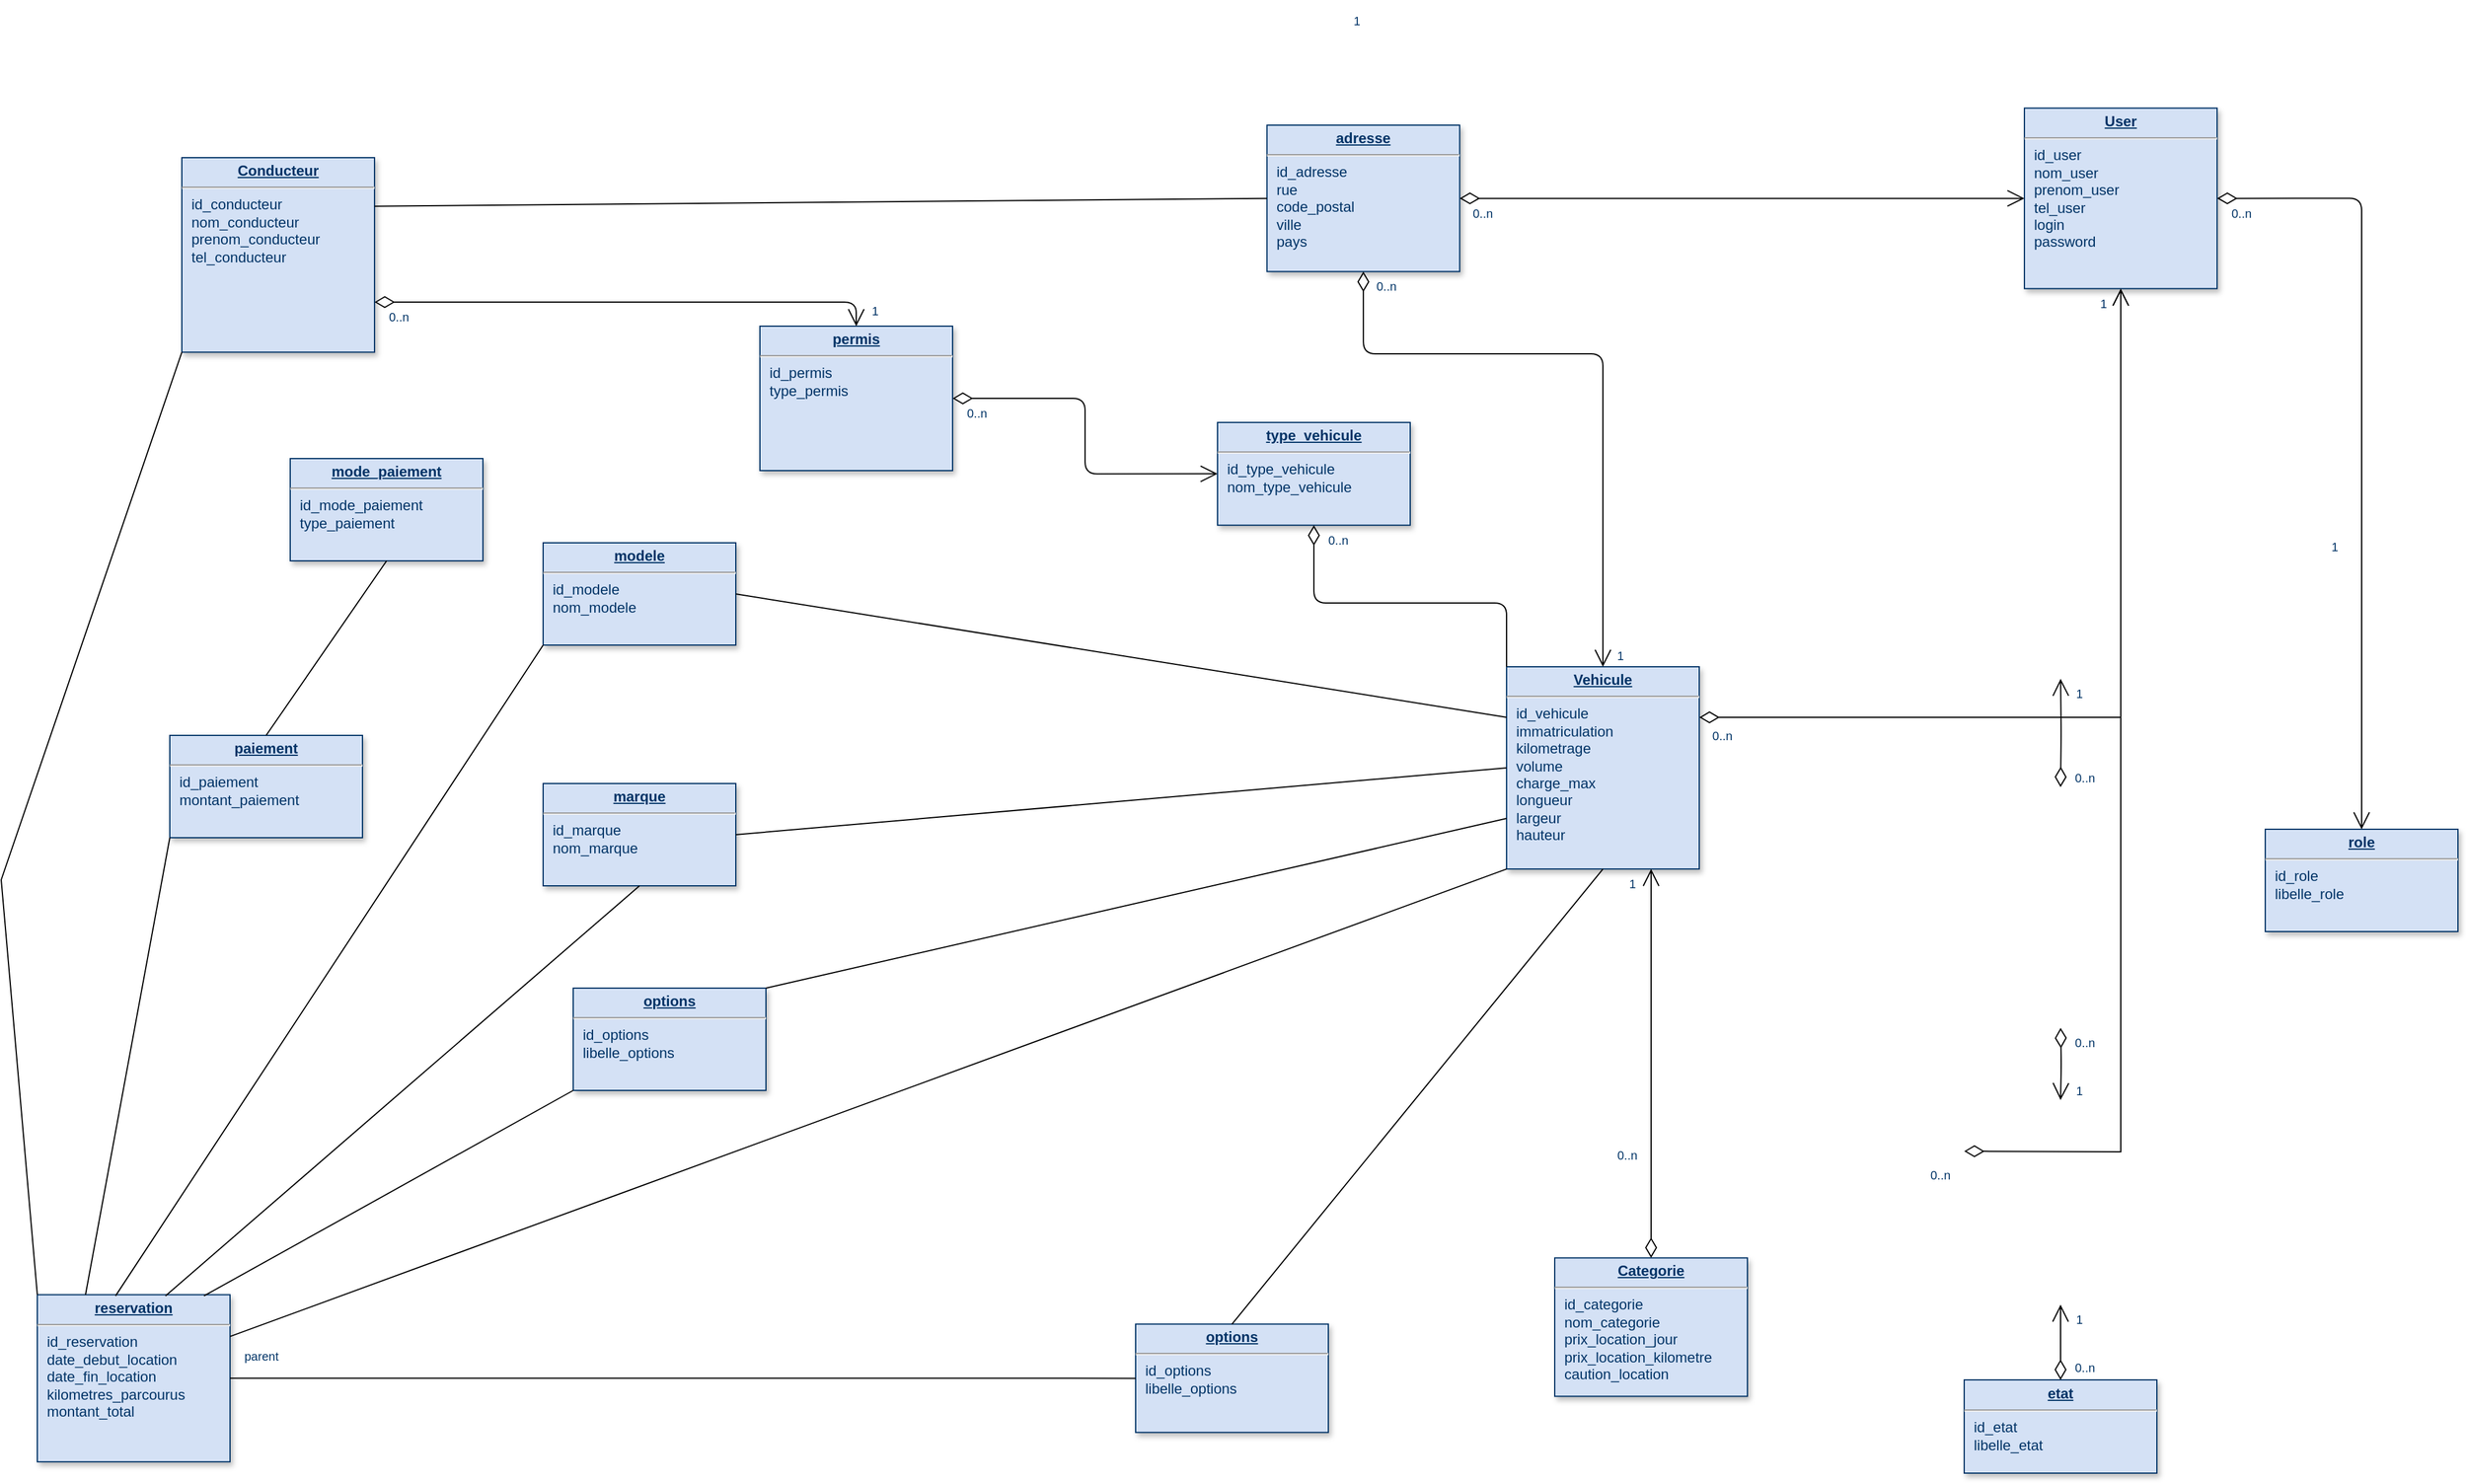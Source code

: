 <mxfile version="22.0.3" type="device">
  <diagram name="Page-1" id="efa7a0a1-bf9b-a30e-e6df-94a7791c09e9">
    <mxGraphModel dx="2072" dy="2181" grid="1" gridSize="10" guides="1" tooltips="1" connect="1" arrows="1" fold="1" page="1" pageScale="1" pageWidth="1169" pageHeight="827" background="none" math="0" shadow="0">
      <root>
        <mxCell id="0" />
        <mxCell id="1" parent="0" />
        <mxCell id="19" value="&lt;p style=&quot;margin: 0px; margin-top: 4px; text-align: center; text-decoration: underline;&quot;&gt;&lt;strong&gt;permis&lt;/strong&gt;&lt;/p&gt;&lt;hr&gt;&lt;p style=&quot;margin: 0px; margin-left: 8px;&quot;&gt;id_permis&lt;br&gt;type_permis&lt;/p&gt;&lt;p style=&quot;margin: 0px; margin-left: 8px;&quot;&gt;&lt;br&gt;&lt;/p&gt;" style="verticalAlign=top;align=left;overflow=fill;fontSize=12;fontFamily=Helvetica;html=1;strokeColor=#003366;shadow=1;fillColor=#D4E1F5;fontColor=#003366" parent="1" vertex="1">
          <mxGeometry x="740.0" y="50.0" width="160" height="120" as="geometry" />
        </mxCell>
        <mxCell id="21" value="&lt;p style=&quot;margin: 0px; margin-top: 4px; text-align: center; text-decoration: underline;&quot;&gt;&lt;strong&gt;mode_paiement&lt;/strong&gt;&lt;/p&gt;&lt;hr&gt;&lt;p style=&quot;margin: 0px; margin-left: 8px;&quot;&gt;id_mode_paiement&lt;/p&gt;&lt;p style=&quot;margin: 0px; margin-left: 8px;&quot;&gt;type_paiement&lt;/p&gt;&lt;p style=&quot;margin: 0px; margin-left: 8px;&quot;&gt;&lt;br&gt;&lt;/p&gt;" style="verticalAlign=top;align=left;overflow=fill;fontSize=12;fontFamily=Helvetica;html=1;strokeColor=#003366;shadow=1;fillColor=#D4E1F5;fontColor=#003366" parent="1" vertex="1">
          <mxGeometry x="350" y="160" width="160" height="85" as="geometry" />
        </mxCell>
        <mxCell id="22" value="&lt;p style=&quot;margin: 0px; margin-top: 4px; text-align: center; text-decoration: underline;&quot;&gt;&lt;strong&gt;User&lt;/strong&gt;&lt;/p&gt;&lt;hr&gt;&lt;p style=&quot;margin: 0px; margin-left: 8px;&quot;&gt;id_user&lt;/p&gt;&lt;p style=&quot;margin: 0px; margin-left: 8px;&quot;&gt;nom_user&lt;/p&gt;&lt;p style=&quot;margin: 0px; margin-left: 8px;&quot;&gt;prenom_user&lt;/p&gt;&lt;p style=&quot;margin: 0px; margin-left: 8px;&quot;&gt;tel_user&lt;/p&gt;&lt;p style=&quot;margin: 0px; margin-left: 8px;&quot;&gt;login&lt;/p&gt;&lt;p style=&quot;margin: 0px; margin-left: 8px;&quot;&gt;password&lt;/p&gt;" style="verticalAlign=top;align=left;overflow=fill;fontSize=12;fontFamily=Helvetica;html=1;strokeColor=#003366;shadow=1;fillColor=#D4E1F5;fontColor=#003366" parent="1" vertex="1">
          <mxGeometry x="1790" y="-131.18" width="160" height="150" as="geometry" />
        </mxCell>
        <mxCell id="23" value="&lt;p style=&quot;margin: 0px; margin-top: 4px; text-align: center; text-decoration: underline;&quot;&gt;&lt;strong&gt;adresse&lt;/strong&gt;&lt;/p&gt;&lt;hr&gt;&lt;p style=&quot;margin: 0px; margin-left: 8px;&quot;&gt;id_adresse&lt;/p&gt;&lt;p style=&quot;margin: 0px; margin-left: 8px;&quot;&gt;rue&lt;/p&gt;&lt;p style=&quot;margin: 0px; margin-left: 8px;&quot;&gt;code_postal&lt;/p&gt;&lt;p style=&quot;margin: 0px; margin-left: 8px;&quot;&gt;ville&lt;/p&gt;&lt;p style=&quot;margin: 0px; margin-left: 8px;&quot;&gt;pays&lt;br&gt;&lt;/p&gt;" style="verticalAlign=top;align=left;overflow=fill;fontSize=12;fontFamily=Helvetica;html=1;strokeColor=#003366;shadow=1;fillColor=#D4E1F5;fontColor=#003366" parent="1" vertex="1">
          <mxGeometry x="1161.08" y="-117" width="160" height="121.64" as="geometry" />
        </mxCell>
        <mxCell id="25" value="&lt;p style=&quot;margin: 0px; margin-top: 4px; text-align: center; text-decoration: underline;&quot;&gt;&lt;strong&gt;Conducteur&lt;/strong&gt;&lt;/p&gt;&lt;hr&gt;&lt;p style=&quot;margin: 0px; margin-left: 8px;&quot;&gt;&lt;span style=&quot;background-color: initial;&quot;&gt;id_conducteur&lt;/span&gt;&lt;/p&gt;&lt;p style=&quot;margin: 0px; margin-left: 8px;&quot;&gt;&lt;span style=&quot;background-color: initial;&quot;&gt;nom_conducteur&lt;/span&gt;&lt;br&gt;&lt;/p&gt;&lt;p style=&quot;margin: 0px; margin-left: 8px;&quot;&gt;prenom_conducteur&lt;/p&gt;&lt;p style=&quot;margin: 0px; margin-left: 8px;&quot;&gt;tel_conducteur&lt;/p&gt;&lt;p style=&quot;margin: 0px; margin-left: 8px;&quot;&gt;&lt;br&gt;&lt;/p&gt;" style="verticalAlign=top;align=left;overflow=fill;fontSize=12;fontFamily=Helvetica;html=1;strokeColor=#003366;shadow=1;fillColor=#D4E1F5;fontColor=#003366" parent="1" vertex="1">
          <mxGeometry x="260" y="-90" width="160" height="161.64" as="geometry" />
        </mxCell>
        <mxCell id="28" value="&lt;p style=&quot;margin: 0px; margin-top: 4px; text-align: center; text-decoration: underline;&quot;&gt;&lt;strong&gt;reservation&lt;/strong&gt;&lt;/p&gt;&lt;hr&gt;&lt;p style=&quot;margin: 0px; margin-left: 8px;&quot;&gt;id_reservation&lt;/p&gt;&lt;p style=&quot;margin: 0px; margin-left: 8px;&quot;&gt;date_debut_location&lt;/p&gt;&lt;p style=&quot;margin: 0px; margin-left: 8px;&quot;&gt;date_fin_location&lt;br&gt;&lt;/p&gt;&lt;p style=&quot;margin: 0px; margin-left: 8px;&quot;&gt;kilometres_parcourus&lt;/p&gt;&lt;p style=&quot;margin: 0px; margin-left: 8px;&quot;&gt;montant_total&lt;/p&gt;&lt;p style=&quot;margin: 0px; margin-left: 8px;&quot;&gt;&lt;br&gt;&lt;/p&gt;" style="verticalAlign=top;align=left;overflow=fill;fontSize=12;fontFamily=Helvetica;html=1;strokeColor=#003366;shadow=1;fillColor=#D4E1F5;fontColor=#003366" parent="1" vertex="1">
          <mxGeometry x="140" y="854.74" width="160" height="138.84" as="geometry" />
        </mxCell>
        <mxCell id="29" value="&lt;p style=&quot;margin: 0px; margin-top: 4px; text-align: center; text-decoration: underline;&quot;&gt;&lt;strong&gt;Vehicule&lt;/strong&gt;&lt;/p&gt;&lt;hr&gt;&lt;p style=&quot;margin: 0px; margin-left: 8px;&quot;&gt;id_vehicule&lt;/p&gt;&lt;p style=&quot;margin: 0px; margin-left: 8px;&quot;&gt;immatriculation&lt;/p&gt;&lt;p style=&quot;margin: 0px; margin-left: 8px;&quot;&gt;kilometrage&lt;/p&gt;&lt;p style=&quot;margin: 0px; margin-left: 8px;&quot;&gt;volume&lt;br&gt;&lt;/p&gt;&lt;p style=&quot;margin: 0px; margin-left: 8px;&quot;&gt;charge_max&lt;/p&gt;&lt;p style=&quot;margin: 0px; margin-left: 8px;&quot;&gt;longueur&lt;/p&gt;&lt;p style=&quot;margin: 0px; margin-left: 8px;&quot;&gt;largeur&lt;/p&gt;&lt;p style=&quot;margin: 0px; margin-left: 8px;&quot;&gt;hauteur&lt;/p&gt;&lt;p style=&quot;margin: 0px; margin-left: 8px;&quot;&gt;&lt;br&gt;&lt;/p&gt;" style="verticalAlign=top;align=left;overflow=fill;fontSize=12;fontFamily=Helvetica;html=1;strokeColor=#003366;shadow=1;fillColor=#D4E1F5;fontColor=#003366" parent="1" vertex="1">
          <mxGeometry x="1360" y="333" width="160" height="168.04" as="geometry" />
        </mxCell>
        <mxCell id="30" value="&lt;p style=&quot;margin: 0px; margin-top: 4px; text-align: center; text-decoration: underline;&quot;&gt;&lt;strong&gt;role&lt;/strong&gt;&lt;/p&gt;&lt;hr&gt;&lt;p style=&quot;margin: 0px; margin-left: 8px;&quot;&gt;id_role&lt;/p&gt;&lt;p style=&quot;margin: 0px; margin-left: 8px;&quot;&gt;&lt;span style=&quot;background-color: initial;&quot;&gt;libelle_role&lt;/span&gt;&lt;br&gt;&lt;/p&gt;&lt;p style=&quot;margin: 0px; margin-left: 8px;&quot;&gt;&lt;br&gt;&lt;/p&gt;" style="verticalAlign=top;align=left;overflow=fill;fontSize=12;fontFamily=Helvetica;html=1;strokeColor=#003366;shadow=1;fillColor=#D4E1F5;fontColor=#003366" parent="1" vertex="1">
          <mxGeometry x="1990" y="468" width="160" height="85" as="geometry" />
        </mxCell>
        <mxCell id="31" value="&lt;p style=&quot;margin: 0px; margin-top: 4px; text-align: center; text-decoration: underline;&quot;&gt;&lt;strong&gt;etat&lt;/strong&gt;&lt;/p&gt;&lt;hr&gt;&lt;p style=&quot;margin: 0px; margin-left: 8px;&quot;&gt;id_etat&lt;/p&gt;&lt;p style=&quot;margin: 0px; margin-left: 8px;&quot;&gt;libelle_etat&lt;/p&gt;" style="verticalAlign=top;align=left;overflow=fill;fontSize=12;fontFamily=Helvetica;html=1;strokeColor=#003366;shadow=1;fillColor=#D4E1F5;fontColor=#003366" parent="1" vertex="1">
          <mxGeometry x="1740" y="925.5" width="160" height="77.5" as="geometry" />
        </mxCell>
        <mxCell id="33" value="&lt;p style=&quot;margin: 0px; margin-top: 4px; text-align: center; text-decoration: underline;&quot;&gt;&lt;strong&gt;Categorie&lt;/strong&gt;&lt;/p&gt;&lt;hr&gt;&lt;p style=&quot;margin: 0px; margin-left: 8px;&quot;&gt;id_categorie&lt;/p&gt;&lt;p style=&quot;margin: 0px; margin-left: 8px;&quot;&gt;nom_categorie&lt;/p&gt;&lt;p style=&quot;margin: 0px; margin-left: 8px;&quot;&gt;prix_location_jour&lt;/p&gt;&lt;p style=&quot;margin: 0px; margin-left: 8px;&quot;&gt;prix_location_kilometre&lt;br&gt;&lt;/p&gt;&lt;p style=&quot;margin: 0px; margin-left: 8px;&quot;&gt;caution_location&lt;/p&gt;" style="verticalAlign=top;align=left;overflow=fill;fontSize=12;fontFamily=Helvetica;html=1;strokeColor=#003366;shadow=1;fillColor=#D4E1F5;fontColor=#003366" parent="1" vertex="1">
          <mxGeometry x="1400" y="824.16" width="160" height="115" as="geometry" />
        </mxCell>
        <mxCell id="34" value="&lt;p style=&quot;border-color: var(--border-color); margin: 4px 0px 0px; text-align: center; text-decoration-line: underline;&quot;&gt;&lt;strong style=&quot;border-color: var(--border-color);&quot;&gt;options&lt;/strong&gt;&lt;/p&gt;&lt;hr style=&quot;border-color: var(--border-color);&quot;&gt;&lt;p style=&quot;border-color: var(--border-color); margin: 0px 0px 0px 8px;&quot;&gt;id_options&lt;/p&gt;&lt;p style=&quot;border-color: var(--border-color); margin: 0px 0px 0px 8px;&quot;&gt;libelle_options&lt;/p&gt;" style="verticalAlign=top;align=left;overflow=fill;fontSize=12;fontFamily=Helvetica;html=1;strokeColor=#003366;shadow=1;fillColor=#D4E1F5;fontColor=#003366" parent="1" vertex="1">
          <mxGeometry x="1052" y="879.16" width="160" height="90" as="geometry" />
        </mxCell>
        <mxCell id="36" value="" style="endArrow=open;endSize=12;startArrow=diamondThin;startSize=14;startFill=0;edgeStyle=orthogonalEdgeStyle;entryX=0;entryY=0.5;entryDx=0;entryDy=0;" parent="1" source="19" target="3O4gmvi_IgS13wU-q7VH-119" edge="1">
          <mxGeometry y="160" as="geometry">
            <mxPoint x="570" y="173" as="sourcePoint" />
            <mxPoint x="960" y="315.5" as="targetPoint" />
          </mxGeometry>
        </mxCell>
        <mxCell id="37" value="0..n" style="resizable=0;align=left;verticalAlign=top;labelBackgroundColor=#ffffff;fontSize=10;strokeColor=#003366;shadow=1;fillColor=#D4E1F5;fontColor=#003366" parent="36" connectable="0" vertex="1">
          <mxGeometry x="-1" relative="1" as="geometry">
            <mxPoint x="10" as="offset" />
          </mxGeometry>
        </mxCell>
        <mxCell id="45" value="" style="endArrow=open;endSize=12;startArrow=diamondThin;startSize=14;startFill=0;edgeStyle=orthogonalEdgeStyle;rounded=0" parent="1" source="23" target="22" edge="1">
          <mxGeometry x="519.36" y="180" as="geometry">
            <mxPoint x="1089.36" y="193" as="sourcePoint" />
            <mxPoint x="1249.36" y="193" as="targetPoint" />
          </mxGeometry>
        </mxCell>
        <mxCell id="46" value="0..n" style="resizable=0;align=left;verticalAlign=top;labelBackgroundColor=#ffffff;fontSize=10;strokeColor=#003366;shadow=1;fillColor=#D4E1F5;fontColor=#003366" parent="45" connectable="0" vertex="1">
          <mxGeometry x="-1" relative="1" as="geometry">
            <mxPoint x="8.92" as="offset" />
          </mxGeometry>
        </mxCell>
        <mxCell id="47" value="1" style="resizable=0;align=right;verticalAlign=top;labelBackgroundColor=#ffffff;fontSize=10;strokeColor=#003366;shadow=1;fillColor=#D4E1F5;fontColor=#003366" parent="45" connectable="0" vertex="1">
          <mxGeometry x="1" relative="1" as="geometry">
            <mxPoint x="-550" y="-160.0" as="offset" />
          </mxGeometry>
        </mxCell>
        <mxCell id="48" value="" style="endArrow=open;endSize=12;startArrow=diamondThin;startSize=14;startFill=0;edgeStyle=orthogonalEdgeStyle;exitX=1;exitY=0.25;rounded=0" parent="1" source="29" target="22" edge="1">
          <mxGeometry x="769.36" y="450" as="geometry">
            <mxPoint x="1339.36" y="463" as="sourcePoint" />
            <mxPoint x="1499.36" y="463" as="targetPoint" />
          </mxGeometry>
        </mxCell>
        <mxCell id="49" value="0..n" style="resizable=0;align=left;verticalAlign=top;labelBackgroundColor=#ffffff;fontSize=10;strokeColor=#003366;shadow=1;fillColor=#D4E1F5;fontColor=#003366" parent="48" connectable="0" vertex="1">
          <mxGeometry x="-1" relative="1" as="geometry">
            <mxPoint x="8.92" y="3.04" as="offset" />
          </mxGeometry>
        </mxCell>
        <mxCell id="50" value="1" style="resizable=0;align=right;verticalAlign=top;labelBackgroundColor=#ffffff;fontSize=10;strokeColor=#003366;shadow=1;fillColor=#D4E1F5;fontColor=#003366" parent="48" connectable="0" vertex="1">
          <mxGeometry x="1" relative="1" as="geometry">
            <mxPoint x="-10" as="offset" />
          </mxGeometry>
        </mxCell>
        <mxCell id="51" value="" style="endArrow=open;endSize=12;startArrow=diamondThin;startSize=14;startFill=0;edgeStyle=orthogonalEdgeStyle;exitX=0.5;exitY=1;exitDx=0;exitDy=0;" parent="1" source="23" target="29" edge="1">
          <mxGeometry x="389.36" y="350" as="geometry">
            <mxPoint x="959.36" y="363" as="sourcePoint" />
            <mxPoint x="1119.36" y="363" as="targetPoint" />
            <Array as="points">
              <mxPoint x="1241" y="73" />
              <mxPoint x="1440" y="73" />
            </Array>
          </mxGeometry>
        </mxCell>
        <mxCell id="52" value="0..n" style="resizable=0;align=left;verticalAlign=top;labelBackgroundColor=#ffffff;fontSize=10;strokeColor=#003366;shadow=1;fillColor=#D4E1F5;fontColor=#003366" parent="51" connectable="0" vertex="1">
          <mxGeometry x="-1" relative="1" as="geometry">
            <mxPoint x="8.92" as="offset" />
          </mxGeometry>
        </mxCell>
        <mxCell id="53" value="1" style="resizable=0;align=right;verticalAlign=top;labelBackgroundColor=#ffffff;fontSize=10;strokeColor=#003366;shadow=1;fillColor=#D4E1F5;fontColor=#003366" parent="51" connectable="0" vertex="1">
          <mxGeometry x="1" relative="1" as="geometry">
            <mxPoint x="18.92" y="-21.96" as="offset" />
          </mxGeometry>
        </mxCell>
        <mxCell id="54" value="" style="endArrow=open;endSize=12;startArrow=diamondThin;startSize=14;startFill=0;edgeStyle=orthogonalEdgeStyle;exitX=0;exitY=0.25;rounded=0" parent="1" target="22" edge="1">
          <mxGeometry x="1209.36" y="170" as="geometry">
            <mxPoint x="1740" y="735.5" as="sourcePoint" />
            <mxPoint x="1939.36" y="183" as="targetPoint" />
          </mxGeometry>
        </mxCell>
        <mxCell id="55" value="0..n" style="resizable=0;align=left;verticalAlign=top;labelBackgroundColor=#ffffff;fontSize=10;strokeColor=#003366;shadow=1;fillColor=#D4E1F5;fontColor=#003366" parent="54" connectable="0" vertex="1">
          <mxGeometry x="-1" relative="1" as="geometry">
            <mxPoint x="-30" y="7.5" as="offset" />
          </mxGeometry>
        </mxCell>
        <mxCell id="56" value="1" style="resizable=0;align=right;verticalAlign=top;labelBackgroundColor=#ffffff;fontSize=10;strokeColor=#003366;shadow=1;fillColor=#D4E1F5;fontColor=#003366" parent="54" connectable="0" vertex="1">
          <mxGeometry x="1" relative="1" as="geometry">
            <mxPoint x="182" y="202" as="offset" />
          </mxGeometry>
        </mxCell>
        <mxCell id="57" value="" style="endArrow=open;endSize=12;startArrow=diamondThin;startSize=14;startFill=0;edgeStyle=orthogonalEdgeStyle" parent="1" edge="1">
          <mxGeometry x="1269.36" y="180" as="geometry">
            <mxPoint x="1820.053" y="633" as="sourcePoint" />
            <mxPoint x="1820" y="693" as="targetPoint" />
          </mxGeometry>
        </mxCell>
        <mxCell id="58" value="0..n" style="resizable=0;align=left;verticalAlign=top;labelBackgroundColor=#ffffff;fontSize=10;strokeColor=#003366;shadow=1;fillColor=#D4E1F5;fontColor=#003366" parent="57" connectable="0" vertex="1">
          <mxGeometry x="-1" relative="1" as="geometry">
            <mxPoint x="10" as="offset" />
          </mxGeometry>
        </mxCell>
        <mxCell id="59" value="1" style="resizable=0;align=right;verticalAlign=top;labelBackgroundColor=#ffffff;fontSize=10;strokeColor=#003366;shadow=1;fillColor=#D4E1F5;fontColor=#003366" parent="57" connectable="0" vertex="1">
          <mxGeometry x="1" relative="1" as="geometry">
            <mxPoint x="20" y="-20" as="offset" />
          </mxGeometry>
        </mxCell>
        <mxCell id="63" value="" style="endArrow=open;endSize=12;startArrow=diamondThin;startSize=14;startFill=0;edgeStyle=orthogonalEdgeStyle;entryX=0.75;entryY=1" parent="1" source="33" target="29" edge="1">
          <mxGeometry x="479.36" y="790" as="geometry">
            <mxPoint x="1049.36" y="803" as="sourcePoint" />
            <mxPoint x="1209.36" y="803" as="targetPoint" />
          </mxGeometry>
        </mxCell>
        <mxCell id="64" value="0..n" style="resizable=0;align=left;verticalAlign=top;labelBackgroundColor=#ffffff;fontSize=10;strokeColor=#003366;shadow=1;fillColor=#D4E1F5;fontColor=#003366" parent="63" connectable="0" vertex="1">
          <mxGeometry x="-1" relative="1" as="geometry">
            <mxPoint x="-30" y="-97.5" as="offset" />
          </mxGeometry>
        </mxCell>
        <mxCell id="65" value="1" style="resizable=0;align=right;verticalAlign=top;labelBackgroundColor=#ffffff;fontSize=10;strokeColor=#003366;shadow=1;fillColor=#D4E1F5;fontColor=#003366" parent="63" connectable="0" vertex="1">
          <mxGeometry x="1" relative="1" as="geometry">
            <mxPoint x="-11.08" as="offset" />
          </mxGeometry>
        </mxCell>
        <mxCell id="75" value="" style="endArrow=open;endSize=12;startArrow=diamondThin;startSize=14;startFill=0;edgeStyle=orthogonalEdgeStyle" parent="1" source="31" edge="1">
          <mxGeometry x="1079.36" y="560" as="geometry">
            <mxPoint x="1649.36" y="573" as="sourcePoint" />
            <mxPoint x="1820" y="863" as="targetPoint" />
          </mxGeometry>
        </mxCell>
        <mxCell id="76" value="0..n" style="resizable=0;align=left;verticalAlign=top;labelBackgroundColor=#ffffff;fontSize=10;strokeColor=#003366;shadow=1;fillColor=#D4E1F5;fontColor=#003366" parent="75" connectable="0" vertex="1">
          <mxGeometry x="-1" relative="1" as="geometry">
            <mxPoint x="10.0" y="-22.5" as="offset" />
          </mxGeometry>
        </mxCell>
        <mxCell id="77" value="1" style="resizable=0;align=right;verticalAlign=top;labelBackgroundColor=#ffffff;fontSize=10;strokeColor=#003366;shadow=1;fillColor=#D4E1F5;fontColor=#003366" parent="75" connectable="0" vertex="1">
          <mxGeometry x="1" relative="1" as="geometry">
            <mxPoint x="20" as="offset" />
          </mxGeometry>
        </mxCell>
        <mxCell id="78" value="" style="endArrow=open;endSize=12;startArrow=diamondThin;startSize=14;startFill=0;edgeStyle=orthogonalEdgeStyle;exitX=1;exitY=0.5;exitDx=0;exitDy=0;" parent="1" source="22" target="30" edge="1">
          <mxGeometry x="1309.36" y="540" as="geometry">
            <mxPoint x="1900" y="533.053" as="sourcePoint" />
            <mxPoint x="2039.36" y="553" as="targetPoint" />
          </mxGeometry>
        </mxCell>
        <mxCell id="79" value="0..n" style="resizable=0;align=left;verticalAlign=top;labelBackgroundColor=#ffffff;fontSize=10;strokeColor=#003366;shadow=1;fillColor=#D4E1F5;fontColor=#003366" parent="78" connectable="0" vertex="1">
          <mxGeometry x="-1" relative="1" as="geometry">
            <mxPoint x="10" as="offset" />
          </mxGeometry>
        </mxCell>
        <mxCell id="81" value="" style="endArrow=open;endSize=12;startArrow=diamondThin;startSize=14;startFill=0;edgeStyle=orthogonalEdgeStyle" parent="1" edge="1">
          <mxGeometry x="1119.36" y="540" as="geometry">
            <mxPoint x="1820" y="433" as="sourcePoint" />
            <mxPoint x="1820.053" y="343" as="targetPoint" />
          </mxGeometry>
        </mxCell>
        <mxCell id="82" value="0..n" style="resizable=0;align=left;verticalAlign=top;labelBackgroundColor=#ffffff;fontSize=10;strokeColor=#003366;shadow=1;fillColor=#D4E1F5;fontColor=#003366" parent="81" connectable="0" vertex="1">
          <mxGeometry x="-1" relative="1" as="geometry">
            <mxPoint x="10" y="-20" as="offset" />
          </mxGeometry>
        </mxCell>
        <mxCell id="83" value="1" style="resizable=0;align=right;verticalAlign=top;labelBackgroundColor=#ffffff;fontSize=10;strokeColor=#003366;shadow=1;fillColor=#D4E1F5;fontColor=#003366" parent="81" connectable="0" vertex="1">
          <mxGeometry x="1" relative="1" as="geometry">
            <mxPoint x="20" as="offset" />
          </mxGeometry>
        </mxCell>
        <mxCell id="90" value="" style="endArrow=open;endSize=12;startArrow=diamondThin;startSize=14;startFill=0;edgeStyle=orthogonalEdgeStyle;entryX=0.5;entryY=0;entryDx=0;entryDy=0;" parent="1" source="25" target="19" edge="1">
          <mxGeometry x="620" y="340" as="geometry">
            <mxPoint x="1190" y="353" as="sourcePoint" />
            <mxPoint x="800" y="-30" as="targetPoint" />
            <Array as="points">
              <mxPoint x="820" y="30" />
            </Array>
          </mxGeometry>
        </mxCell>
        <mxCell id="91" value="0..n" style="resizable=0;align=left;verticalAlign=top;labelBackgroundColor=#ffffff;fontSize=10;strokeColor=#003366;shadow=1;fillColor=#D4E1F5;fontColor=#003366" parent="90" connectable="0" vertex="1">
          <mxGeometry x="-1" relative="1" as="geometry">
            <mxPoint x="10" as="offset" />
          </mxGeometry>
        </mxCell>
        <mxCell id="92" value="1" style="resizable=0;align=right;verticalAlign=top;labelBackgroundColor=#ffffff;fontSize=10;strokeColor=#003366;shadow=1;fillColor=#D4E1F5;fontColor=#003366" parent="90" connectable="0" vertex="1">
          <mxGeometry x="1" relative="1" as="geometry">
            <mxPoint x="20" y="-25.0" as="offset" />
          </mxGeometry>
        </mxCell>
        <mxCell id="107" value="" style="endArrow=none;edgeStyle=orthogonalEdgeStyle;" parent="1" source="28" target="34" edge="1">
          <mxGeometry x="190" y="950" as="geometry">
            <mxPoint x="760" y="963" as="sourcePoint" />
            <mxPoint x="920" y="963" as="targetPoint" />
          </mxGeometry>
        </mxCell>
        <mxCell id="108" value="parent" style="resizable=0;align=left;verticalAlign=bottom;labelBackgroundColor=#ffffff;fontSize=10;strokeColor=#003366;shadow=1;fillColor=#D4E1F5;fontColor=#003366" parent="107" connectable="0" vertex="1">
          <mxGeometry x="-1" relative="1" as="geometry">
            <mxPoint x="10" y="-10" as="offset" />
          </mxGeometry>
        </mxCell>
        <mxCell id="3O4gmvi_IgS13wU-q7VH-114" value="&lt;p style=&quot;margin: 0px; margin-top: 4px; text-align: center; text-decoration: underline;&quot;&gt;&lt;strong&gt;marque&lt;/strong&gt;&lt;/p&gt;&lt;hr&gt;&lt;p style=&quot;margin: 0px; margin-left: 8px;&quot;&gt;id_marque&lt;/p&gt;&lt;p style=&quot;margin: 0px; margin-left: 8px;&quot;&gt;nom_marque&lt;/p&gt;&lt;p style=&quot;margin: 0px; margin-left: 8px;&quot;&gt;&lt;br&gt;&lt;/p&gt;" style="verticalAlign=top;align=left;overflow=fill;fontSize=12;fontFamily=Helvetica;html=1;strokeColor=#003366;shadow=1;fillColor=#D4E1F5;fontColor=#003366" parent="1" vertex="1">
          <mxGeometry x="560" y="430" width="160" height="85" as="geometry" />
        </mxCell>
        <mxCell id="3O4gmvi_IgS13wU-q7VH-115" value="&lt;p style=&quot;margin: 0px; margin-top: 4px; text-align: center; text-decoration: underline;&quot;&gt;&lt;strong&gt;modele&lt;/strong&gt;&lt;/p&gt;&lt;hr&gt;&lt;p style=&quot;margin: 0px; margin-left: 8px;&quot;&gt;id_modele&lt;/p&gt;&lt;p style=&quot;margin: 0px; margin-left: 8px;&quot;&gt;nom_modele&lt;/p&gt;&lt;p style=&quot;margin: 0px; margin-left: 8px;&quot;&gt;&lt;br&gt;&lt;/p&gt;" style="verticalAlign=top;align=left;overflow=fill;fontSize=12;fontFamily=Helvetica;html=1;strokeColor=#003366;shadow=1;fillColor=#D4E1F5;fontColor=#003366" parent="1" vertex="1">
          <mxGeometry x="560" y="230" width="160" height="85" as="geometry" />
        </mxCell>
        <mxCell id="3O4gmvi_IgS13wU-q7VH-116" value="&lt;p style=&quot;margin: 0px; margin-top: 4px; text-align: center; text-decoration: underline;&quot;&gt;&lt;strong&gt;options&lt;/strong&gt;&lt;/p&gt;&lt;hr&gt;&lt;p style=&quot;margin: 0px; margin-left: 8px;&quot;&gt;id_options&lt;/p&gt;&lt;p style=&quot;margin: 0px; margin-left: 8px;&quot;&gt;libelle_options&lt;/p&gt;&lt;p style=&quot;margin: 0px; margin-left: 8px;&quot;&gt;&lt;br&gt;&lt;/p&gt;" style="verticalAlign=top;align=left;overflow=fill;fontSize=12;fontFamily=Helvetica;html=1;strokeColor=#003366;shadow=1;fillColor=#D4E1F5;fontColor=#003366" parent="1" vertex="1">
          <mxGeometry x="585" y="600" width="160" height="85" as="geometry" />
        </mxCell>
        <mxCell id="3O4gmvi_IgS13wU-q7VH-117" value="&lt;p style=&quot;margin: 0px; margin-top: 4px; text-align: center; text-decoration: underline;&quot;&gt;&lt;strong&gt;paiement&lt;/strong&gt;&lt;/p&gt;&lt;hr&gt;&lt;p style=&quot;margin: 0px; margin-left: 8px;&quot;&gt;id_paiement&lt;/p&gt;&lt;p style=&quot;margin: 0px; margin-left: 8px;&quot;&gt;montant_paiement&lt;/p&gt;&lt;p style=&quot;margin: 0px; margin-left: 8px;&quot;&gt;&lt;br&gt;&lt;/p&gt;" style="verticalAlign=top;align=left;overflow=fill;fontSize=12;fontFamily=Helvetica;html=1;strokeColor=#003366;shadow=1;fillColor=#D4E1F5;fontColor=#003366" parent="1" vertex="1">
          <mxGeometry x="250" y="390" width="160" height="85" as="geometry" />
        </mxCell>
        <mxCell id="3O4gmvi_IgS13wU-q7VH-119" value="&lt;p style=&quot;margin: 0px; margin-top: 4px; text-align: center; text-decoration: underline;&quot;&gt;&lt;strong&gt;type_vehicule&lt;/strong&gt;&lt;/p&gt;&lt;hr&gt;&lt;p style=&quot;margin: 0px; margin-left: 8px;&quot;&gt;id_type_vehicule&lt;br&gt;nom_type_vehicule&lt;/p&gt;&lt;p style=&quot;margin: 0px; margin-left: 8px;&quot;&gt;&lt;br&gt;&lt;/p&gt;" style="verticalAlign=top;align=left;overflow=fill;fontSize=12;fontFamily=Helvetica;html=1;strokeColor=#003366;shadow=1;fillColor=#D4E1F5;fontColor=#003366" parent="1" vertex="1">
          <mxGeometry x="1120" y="130" width="160" height="85.36" as="geometry" />
        </mxCell>
        <mxCell id="3O4gmvi_IgS13wU-q7VH-120" value="" style="endArrow=none;endSize=12;startArrow=diamondThin;startSize=14;startFill=0;edgeStyle=orthogonalEdgeStyle;exitX=0.5;exitY=1;exitDx=0;exitDy=0;endFill=0;entryX=0;entryY=0;entryDx=0;entryDy=0;" parent="1" source="3O4gmvi_IgS13wU-q7VH-119" target="29" edge="1">
          <mxGeometry y="160" as="geometry">
            <mxPoint x="1080" y="300" as="sourcePoint" />
            <mxPoint x="1360" y="290" as="targetPoint" />
            <Array as="points">
              <mxPoint x="1200" y="280" />
              <mxPoint x="1360" y="280" />
            </Array>
          </mxGeometry>
        </mxCell>
        <mxCell id="3O4gmvi_IgS13wU-q7VH-121" value="0..n" style="resizable=0;align=left;verticalAlign=top;labelBackgroundColor=#ffffff;fontSize=10;strokeColor=#003366;shadow=1;fillColor=#D4E1F5;fontColor=#003366" parent="3O4gmvi_IgS13wU-q7VH-120" connectable="0" vertex="1">
          <mxGeometry x="-1" relative="1" as="geometry">
            <mxPoint x="10" as="offset" />
          </mxGeometry>
        </mxCell>
        <mxCell id="3O4gmvi_IgS13wU-q7VH-122" value="" style="endArrow=none;html=1;rounded=0;exitX=1;exitY=0.25;exitDx=0;exitDy=0;entryX=0;entryY=1;entryDx=0;entryDy=0;" parent="1" source="28" target="29" edge="1">
          <mxGeometry width="50" height="50" relative="1" as="geometry">
            <mxPoint x="360" y="870" as="sourcePoint" />
            <mxPoint x="410" y="820" as="targetPoint" />
          </mxGeometry>
        </mxCell>
        <mxCell id="3O4gmvi_IgS13wU-q7VH-123" value="" style="endArrow=none;html=1;rounded=0;exitX=0.865;exitY=0.007;exitDx=0;exitDy=0;exitPerimeter=0;entryX=0;entryY=1;entryDx=0;entryDy=0;" parent="1" source="28" target="3O4gmvi_IgS13wU-q7VH-116" edge="1">
          <mxGeometry width="50" height="50" relative="1" as="geometry">
            <mxPoint x="300" y="830" as="sourcePoint" />
            <mxPoint x="350" y="780" as="targetPoint" />
          </mxGeometry>
        </mxCell>
        <mxCell id="3O4gmvi_IgS13wU-q7VH-124" value="" style="endArrow=none;html=1;rounded=0;exitX=0.665;exitY=0.007;exitDx=0;exitDy=0;entryX=0.5;entryY=1;entryDx=0;entryDy=0;exitPerimeter=0;" parent="1" source="28" target="3O4gmvi_IgS13wU-q7VH-114" edge="1">
          <mxGeometry width="50" height="50" relative="1" as="geometry">
            <mxPoint x="240" y="840" as="sourcePoint" />
            <mxPoint x="290" y="790" as="targetPoint" />
          </mxGeometry>
        </mxCell>
        <mxCell id="3O4gmvi_IgS13wU-q7VH-125" value="" style="endArrow=none;html=1;rounded=0;entryX=0;entryY=1;entryDx=0;entryDy=0;exitX=0.25;exitY=0;exitDx=0;exitDy=0;" parent="1" source="28" target="3O4gmvi_IgS13wU-q7VH-117" edge="1">
          <mxGeometry width="50" height="50" relative="1" as="geometry">
            <mxPoint x="190" y="850" as="sourcePoint" />
            <mxPoint x="240" y="560" as="targetPoint" />
          </mxGeometry>
        </mxCell>
        <mxCell id="3O4gmvi_IgS13wU-q7VH-126" value="" style="endArrow=none;html=1;rounded=0;exitX=0;exitY=0;exitDx=0;exitDy=0;entryX=0;entryY=1;entryDx=0;entryDy=0;" parent="1" source="28" target="25" edge="1">
          <mxGeometry width="50" height="50" relative="1" as="geometry">
            <mxPoint x="70" y="740" as="sourcePoint" />
            <mxPoint x="80" y="140" as="targetPoint" />
            <Array as="points">
              <mxPoint x="110" y="510" />
            </Array>
          </mxGeometry>
        </mxCell>
        <mxCell id="3O4gmvi_IgS13wU-q7VH-127" value="" style="endArrow=none;html=1;rounded=0;exitX=0.5;exitY=0;exitDx=0;exitDy=0;entryX=0.5;entryY=1;entryDx=0;entryDy=0;" parent="1" source="3O4gmvi_IgS13wU-q7VH-117" target="21" edge="1">
          <mxGeometry width="50" height="50" relative="1" as="geometry">
            <mxPoint x="340" y="340" as="sourcePoint" />
            <mxPoint x="390" y="290" as="targetPoint" />
          </mxGeometry>
        </mxCell>
        <mxCell id="3O4gmvi_IgS13wU-q7VH-128" value="" style="endArrow=none;html=1;rounded=0;exitX=1;exitY=0.5;exitDx=0;exitDy=0;entryX=0;entryY=0.5;entryDx=0;entryDy=0;" parent="1" source="3O4gmvi_IgS13wU-q7VH-114" target="29" edge="1">
          <mxGeometry width="50" height="50" relative="1" as="geometry">
            <mxPoint x="830" y="510" as="sourcePoint" />
            <mxPoint x="880" y="460" as="targetPoint" />
          </mxGeometry>
        </mxCell>
        <mxCell id="3O4gmvi_IgS13wU-q7VH-129" value="" style="endArrow=none;html=1;rounded=0;exitX=1;exitY=0;exitDx=0;exitDy=0;entryX=0;entryY=0.75;entryDx=0;entryDy=0;" parent="1" source="3O4gmvi_IgS13wU-q7VH-116" target="29" edge="1">
          <mxGeometry width="50" height="50" relative="1" as="geometry">
            <mxPoint x="681.08" y="546" as="sourcePoint" />
            <mxPoint x="1321.08" y="490" as="targetPoint" />
          </mxGeometry>
        </mxCell>
        <mxCell id="3O4gmvi_IgS13wU-q7VH-131" value="" style="endArrow=none;html=1;rounded=0;exitX=1;exitY=0.5;exitDx=0;exitDy=0;entryX=0;entryY=0.25;entryDx=0;entryDy=0;" parent="1" source="3O4gmvi_IgS13wU-q7VH-115" target="29" edge="1">
          <mxGeometry width="50" height="50" relative="1" as="geometry">
            <mxPoint x="850" y="330" as="sourcePoint" />
            <mxPoint x="900" y="280" as="targetPoint" />
          </mxGeometry>
        </mxCell>
        <mxCell id="3O4gmvi_IgS13wU-q7VH-132" value="" style="endArrow=none;html=1;rounded=0;exitX=0.406;exitY=0.007;exitDx=0;exitDy=0;exitPerimeter=0;entryX=0;entryY=1;entryDx=0;entryDy=0;" parent="1" source="28" target="3O4gmvi_IgS13wU-q7VH-115" edge="1">
          <mxGeometry width="50" height="50" relative="1" as="geometry">
            <mxPoint x="330" y="640" as="sourcePoint" />
            <mxPoint x="380" y="590" as="targetPoint" />
          </mxGeometry>
        </mxCell>
        <mxCell id="3O4gmvi_IgS13wU-q7VH-136" value="" style="endArrow=none;html=1;rounded=0;exitX=1;exitY=0.25;exitDx=0;exitDy=0;entryX=0;entryY=0.5;entryDx=0;entryDy=0;" parent="1" source="25" target="23" edge="1">
          <mxGeometry width="50" height="50" relative="1" as="geometry">
            <mxPoint x="590" y="10" as="sourcePoint" />
            <mxPoint x="640" y="-40" as="targetPoint" />
          </mxGeometry>
        </mxCell>
        <mxCell id="3O4gmvi_IgS13wU-q7VH-137" value="" style="endArrow=none;html=1;rounded=0;exitX=0.5;exitY=0;exitDx=0;exitDy=0;entryX=0.5;entryY=1;entryDx=0;entryDy=0;" parent="1" source="34" target="29" edge="1">
          <mxGeometry width="50" height="50" relative="1" as="geometry">
            <mxPoint x="1170" y="820" as="sourcePoint" />
            <mxPoint x="1220" y="770" as="targetPoint" />
          </mxGeometry>
        </mxCell>
      </root>
    </mxGraphModel>
  </diagram>
</mxfile>
